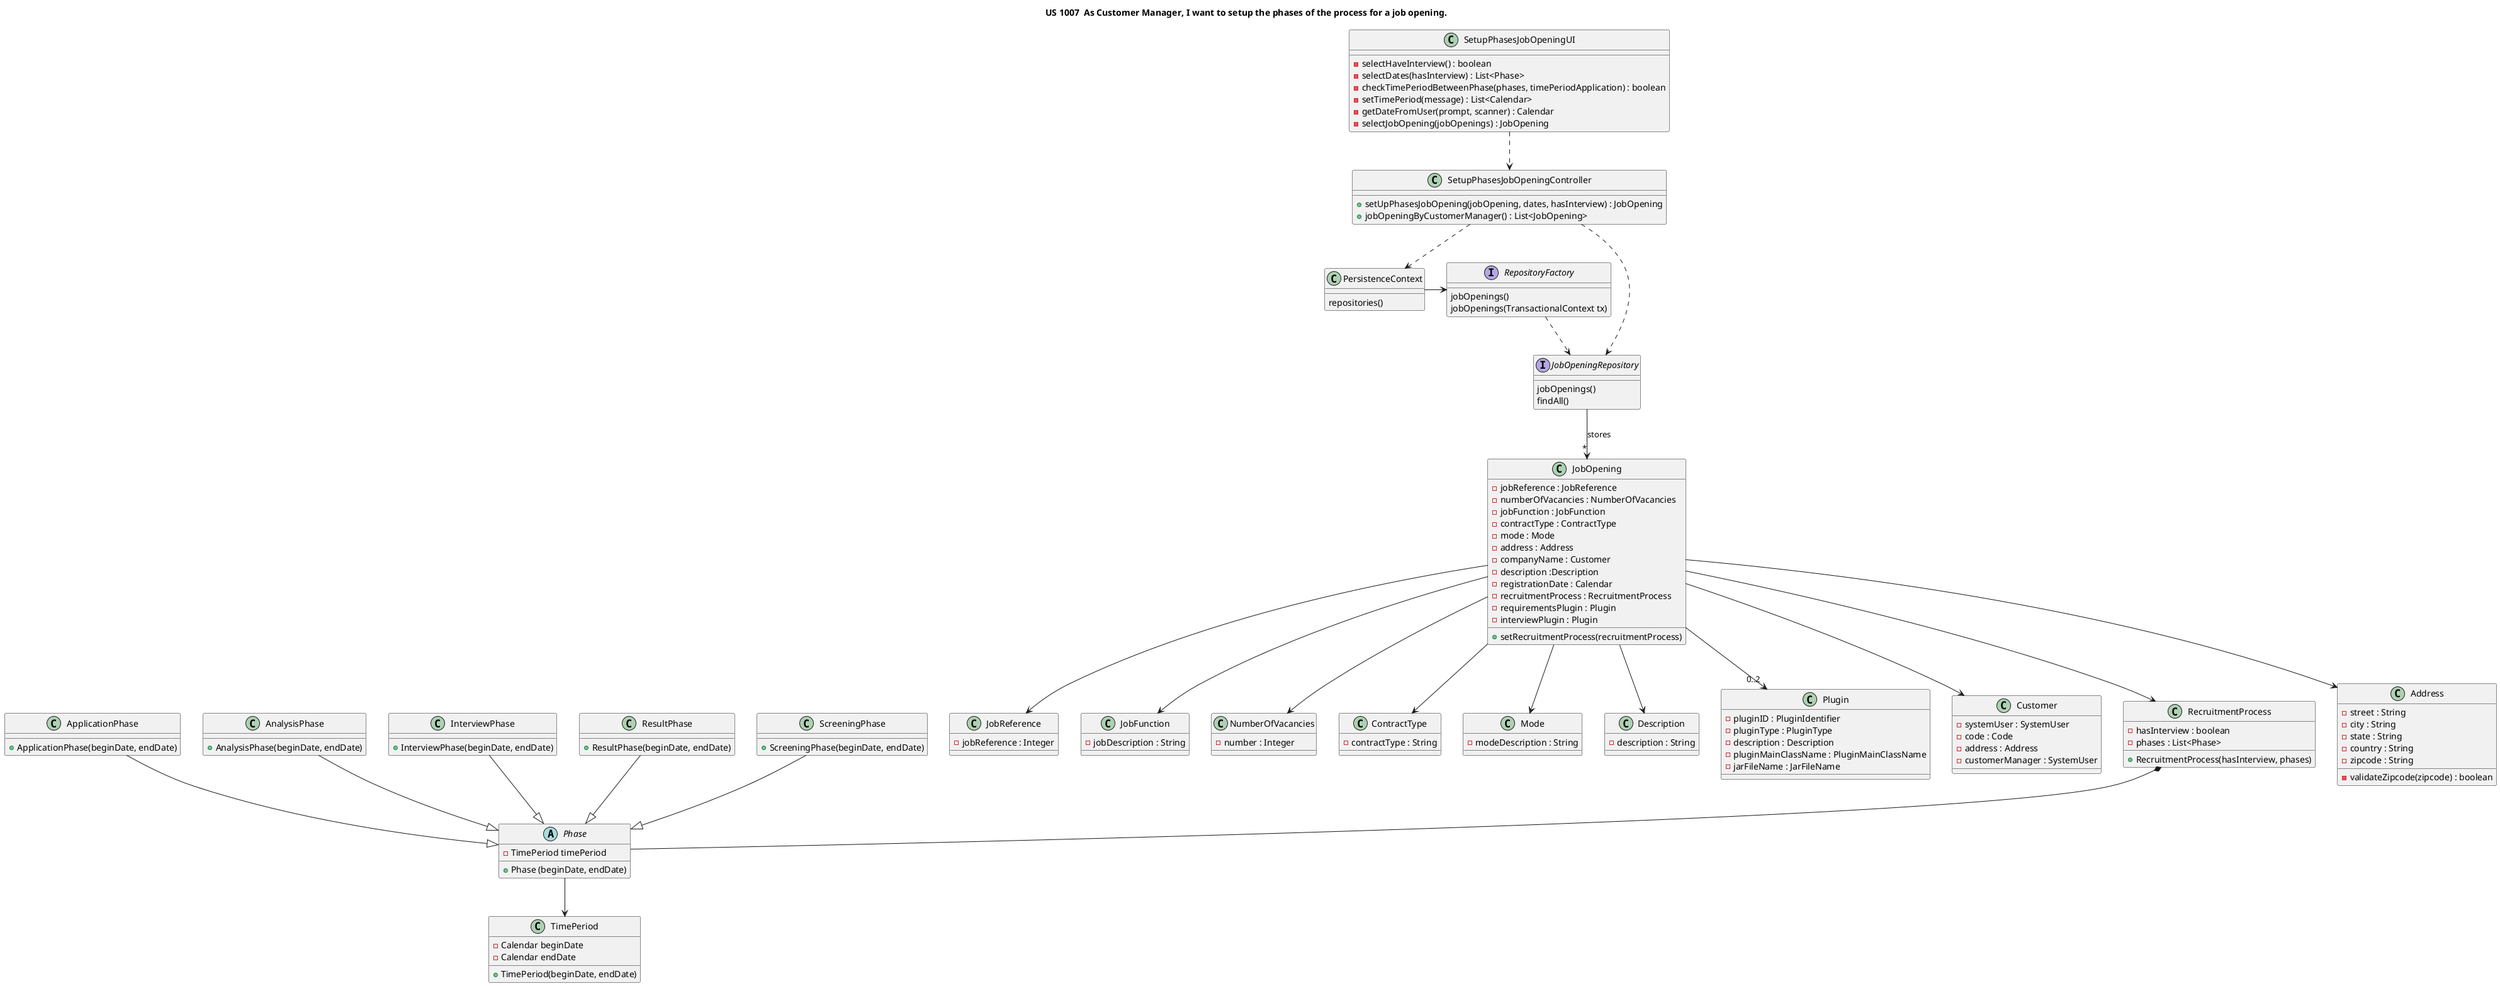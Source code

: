 @startuml

title "US 1007  As Customer Manager, I want to setup the phases of the process for a job opening."

class "SetupPhasesJobOpeningUI" as UI{
    -selectHaveInterview() : boolean
    -selectDates(hasInterview) : List<Phase>
    -checkTimePeriodBetweenPhase(phases, timePeriodApplication) : boolean
    -setTimePeriod(message) : List<Calendar>
    -getDateFromUser(prompt, scanner) : Calendar
    -selectJobOpening(jobOpenings) : JobOpening

}

class PersistenceContext{
    repositories()
}

class "SetupPhasesJobOpeningController" as Controller{
    +setUpPhasesJobOpening(jobOpening, dates, hasInterview) : JobOpening
    +jobOpeningByCustomerManager() : List<JobOpening>
}

interface "RepositoryFactory" as Factory{
    jobOpenings()
    jobOpenings(TransactionalContext tx)
}


interface JobOpeningRepository{
    jobOpenings()
    findAll()

}

class JobOpening {
 -jobReference : JobReference
 -numberOfVacancies : NumberOfVacancies
 -jobFunction : JobFunction
 -contractType : ContractType
 -mode : Mode
 -address : Address
 -companyName : Customer
 -description :Description
 -registrationDate : Calendar
 -recruitmentProcess : RecruitmentProcess
 -requirementsPlugin : Plugin
 -interviewPlugin : Plugin


 +setRecruitmentProcess(recruitmentProcess)

 }

 class JobReference{
     - jobReference : Integer
 }

 class JobFunction{
     - jobDescription : String
 }

 class NumberOfVacancies{
     - number : Integer
 }

 class ContractType{
     - contractType : String
 }


 class Mode{
  -modeDescription : String
 }

 class Description{
     - description : String
 }

 class Plugin{
    - pluginID : PluginIdentifier
    - pluginType : PluginType
    - description : Description
    - pluginMainClassName : PluginMainClassName
    - jarFileName : JarFileName

 }

 class Customer{
     - systemUser : SystemUser
     - code : Code
     - address : Address
     - customerManager : SystemUser
 }

 class RecruitmentProcess{
     - hasInterview : boolean
     - phases : List<Phase>
     +RecruitmentProcess(hasInterview, phases)
 }

abstract Phase {
    -TimePeriod timePeriod
    +Phase (beginDate, endDate)
}

class TimePeriod {
    - Calendar beginDate
    - Calendar endDate
    +TimePeriod(beginDate, endDate)
}

class ApplicationPhase {
    +ApplicationPhase(beginDate, endDate)
}

class AnalysisPhase {
    +AnalysisPhase(beginDate, endDate)
}

class InterviewPhase {
    +InterviewPhase(beginDate, endDate)
}

class ResultPhase {
    +ResultPhase(beginDate, endDate)
}

class ScreeningPhase {
    +ScreeningPhase(beginDate, endDate)
}


 class Address{
     - street : String
     - city : String
     - state : String
     - country : String
     - zipcode : String

     - validateZipcode(zipcode) : boolean
 }

UI ..> Controller

Controller ..> PersistenceContext
Controller ..> JobOpeningRepository

PersistenceContext->Factory
Factory ..> JobOpeningRepository

JobOpeningRepository --> "*" JobOpening :stores


JobOpening --> Address
JobOpening --> Mode
JobOpening --> Customer
JobOpening --> ContractType
JobOpening --> JobFunction
JobOpening --> JobReference
JobOpening --> Description
JobOpening --> NumberOfVacancies
JobOpening --> RecruitmentProcess
JobOpening --> "0..2" Plugin

RecruitmentProcess *-- Phase
Phase --> TimePeriod
AnalysisPhase --|> Phase
ResultPhase --|> Phase
ScreeningPhase --|> Phase
ApplicationPhase --|> Phase
InterviewPhase --|> Phase




@enduml